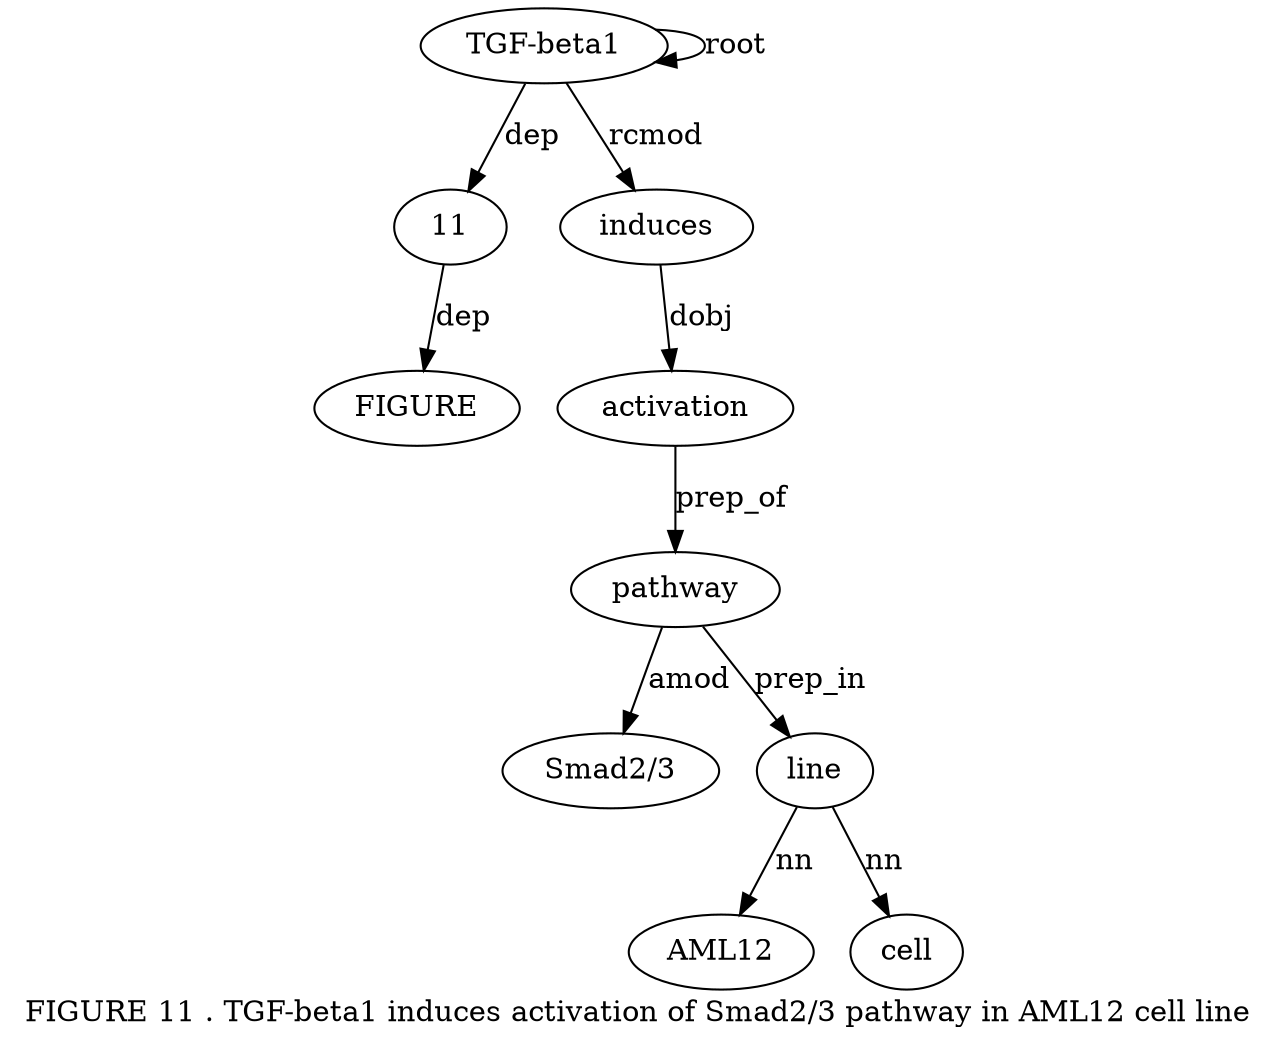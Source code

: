 digraph "FIGURE 11 . TGF-beta1 induces activation of Smad2/3 pathway in AML12 cell line" {
label="FIGURE 11 . TGF-beta1 induces activation of Smad2/3 pathway in AML12 cell line";
112 [style=filled, fillcolor=white, label=11];
FIGURE1 [style=filled, fillcolor=white, label=FIGURE];
112 -> FIGURE1  [label=dep];
"TGF-beta14" [style=filled, fillcolor=white, label="TGF-beta1"];
"TGF-beta14" -> 112  [label=dep];
"TGF-beta14" -> "TGF-beta14"  [label=root];
induces5 [style=filled, fillcolor=white, label=induces];
"TGF-beta14" -> induces5  [label=rcmod];
activation6 [style=filled, fillcolor=white, label=activation];
induces5 -> activation6  [label=dobj];
pathway9 [style=filled, fillcolor=white, label=pathway];
"Smad2/38" [style=filled, fillcolor=white, label="Smad2/3"];
pathway9 -> "Smad2/38"  [label=amod];
activation6 -> pathway9  [label=prep_of];
line13 [style=filled, fillcolor=white, label=line];
AML12 [style=filled, fillcolor=white, label=AML12];
line13 -> AML12  [label=nn];
cell12 [style=filled, fillcolor=white, label=cell];
line13 -> cell12  [label=nn];
pathway9 -> line13  [label=prep_in];
}
